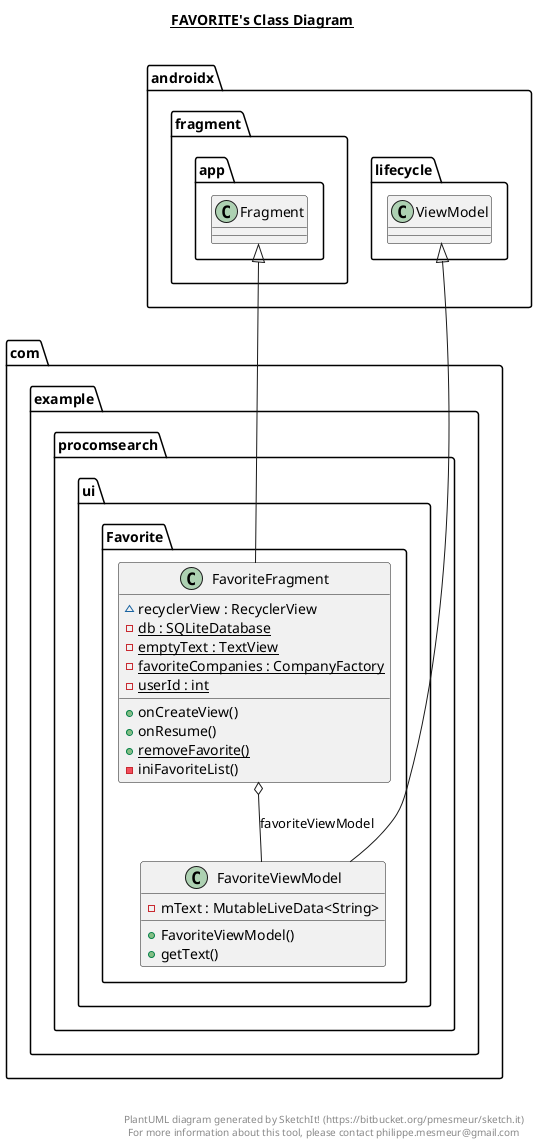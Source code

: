 @startuml

title __FAVORITE's Class Diagram__\n

  namespace com.example.procomsearch {
    namespace ui.Favorite {
      class com.example.procomsearch.ui.Favorite.FavoriteFragment {
          ~ recyclerView : RecyclerView
          {static} - db : SQLiteDatabase
          {static} - emptyText : TextView
          {static} - favoriteCompanies : CompanyFactory
          {static} - userId : int
          + onCreateView()
          + onResume()
          {static} + removeFavorite()
          - iniFavoriteList()
      }
    }
  }
  

  namespace com.example.procomsearch {
    namespace ui.Favorite {
      class com.example.procomsearch.ui.Favorite.FavoriteViewModel {
          - mText : MutableLiveData<String>
          + FavoriteViewModel()
          + getText()
      }
    }
  }
  

  com.example.procomsearch.ui.Favorite.FavoriteFragment -up-|> androidx.fragment.app.Fragment
  com.example.procomsearch.ui.Favorite.FavoriteFragment o-- com.example.procomsearch.ui.Favorite.FavoriteViewModel : favoriteViewModel
  com.example.procomsearch.ui.Favorite.FavoriteViewModel -up-|> androidx.lifecycle.ViewModel


right footer


PlantUML diagram generated by SketchIt! (https://bitbucket.org/pmesmeur/sketch.it)
For more information about this tool, please contact philippe.mesmeur@gmail.com
endfooter

@enduml
